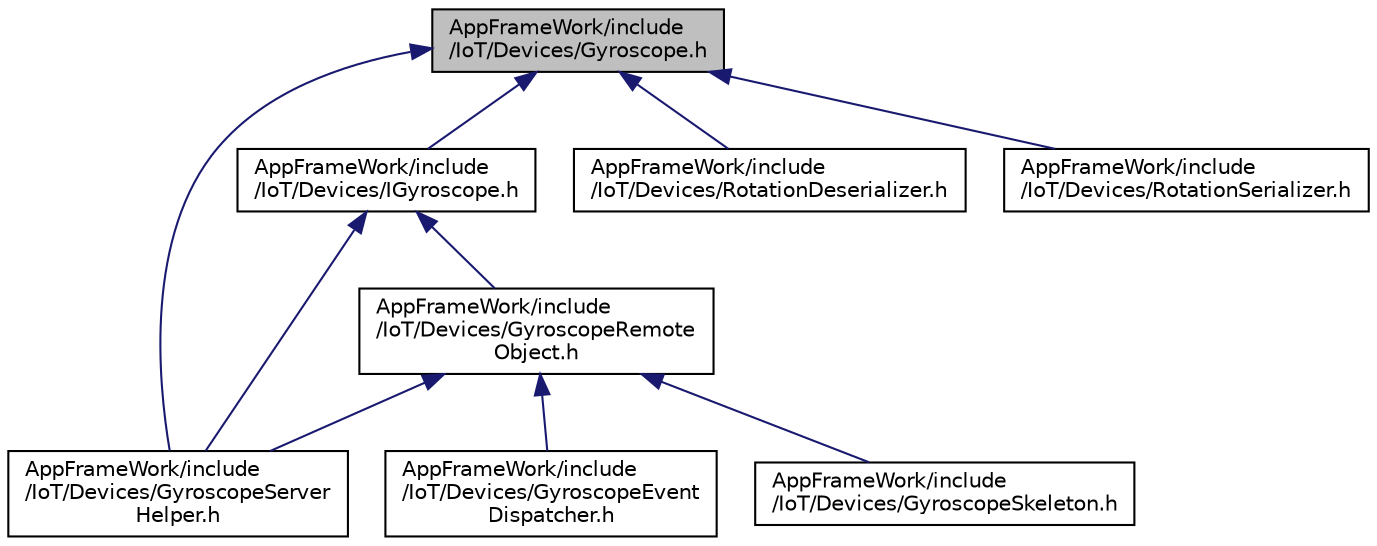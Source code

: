 digraph "AppFrameWork/include/IoT/Devices/Gyroscope.h"
{
 // LATEX_PDF_SIZE
  edge [fontname="Helvetica",fontsize="10",labelfontname="Helvetica",labelfontsize="10"];
  node [fontname="Helvetica",fontsize="10",shape=record];
  Node1 [label="AppFrameWork/include\l/IoT/Devices/Gyroscope.h",height=0.2,width=0.4,color="black", fillcolor="grey75", style="filled", fontcolor="black",tooltip=" "];
  Node1 -> Node2 [dir="back",color="midnightblue",fontsize="10",style="solid",fontname="Helvetica"];
  Node2 [label="AppFrameWork/include\l/IoT/Devices/GyroscopeServer\lHelper.h",height=0.2,width=0.4,color="black", fillcolor="white", style="filled",URL="$GyroscopeServerHelper_8h.html",tooltip=" "];
  Node1 -> Node3 [dir="back",color="midnightblue",fontsize="10",style="solid",fontname="Helvetica"];
  Node3 [label="AppFrameWork/include\l/IoT/Devices/IGyroscope.h",height=0.2,width=0.4,color="black", fillcolor="white", style="filled",URL="$IGyroscope_8h.html",tooltip=" "];
  Node3 -> Node4 [dir="back",color="midnightblue",fontsize="10",style="solid",fontname="Helvetica"];
  Node4 [label="AppFrameWork/include\l/IoT/Devices/GyroscopeRemote\lObject.h",height=0.2,width=0.4,color="black", fillcolor="white", style="filled",URL="$GyroscopeRemoteObject_8h.html",tooltip=" "];
  Node4 -> Node5 [dir="back",color="midnightblue",fontsize="10",style="solid",fontname="Helvetica"];
  Node5 [label="AppFrameWork/include\l/IoT/Devices/GyroscopeEvent\lDispatcher.h",height=0.2,width=0.4,color="black", fillcolor="white", style="filled",URL="$GyroscopeEventDispatcher_8h.html",tooltip=" "];
  Node4 -> Node2 [dir="back",color="midnightblue",fontsize="10",style="solid",fontname="Helvetica"];
  Node4 -> Node6 [dir="back",color="midnightblue",fontsize="10",style="solid",fontname="Helvetica"];
  Node6 [label="AppFrameWork/include\l/IoT/Devices/GyroscopeSkeleton.h",height=0.2,width=0.4,color="black", fillcolor="white", style="filled",URL="$GyroscopeSkeleton_8h.html",tooltip=" "];
  Node3 -> Node2 [dir="back",color="midnightblue",fontsize="10",style="solid",fontname="Helvetica"];
  Node1 -> Node7 [dir="back",color="midnightblue",fontsize="10",style="solid",fontname="Helvetica"];
  Node7 [label="AppFrameWork/include\l/IoT/Devices/RotationDeserializer.h",height=0.2,width=0.4,color="black", fillcolor="white", style="filled",URL="$RotationDeserializer_8h.html",tooltip=" "];
  Node1 -> Node8 [dir="back",color="midnightblue",fontsize="10",style="solid",fontname="Helvetica"];
  Node8 [label="AppFrameWork/include\l/IoT/Devices/RotationSerializer.h",height=0.2,width=0.4,color="black", fillcolor="white", style="filled",URL="$RotationSerializer_8h.html",tooltip=" "];
}
